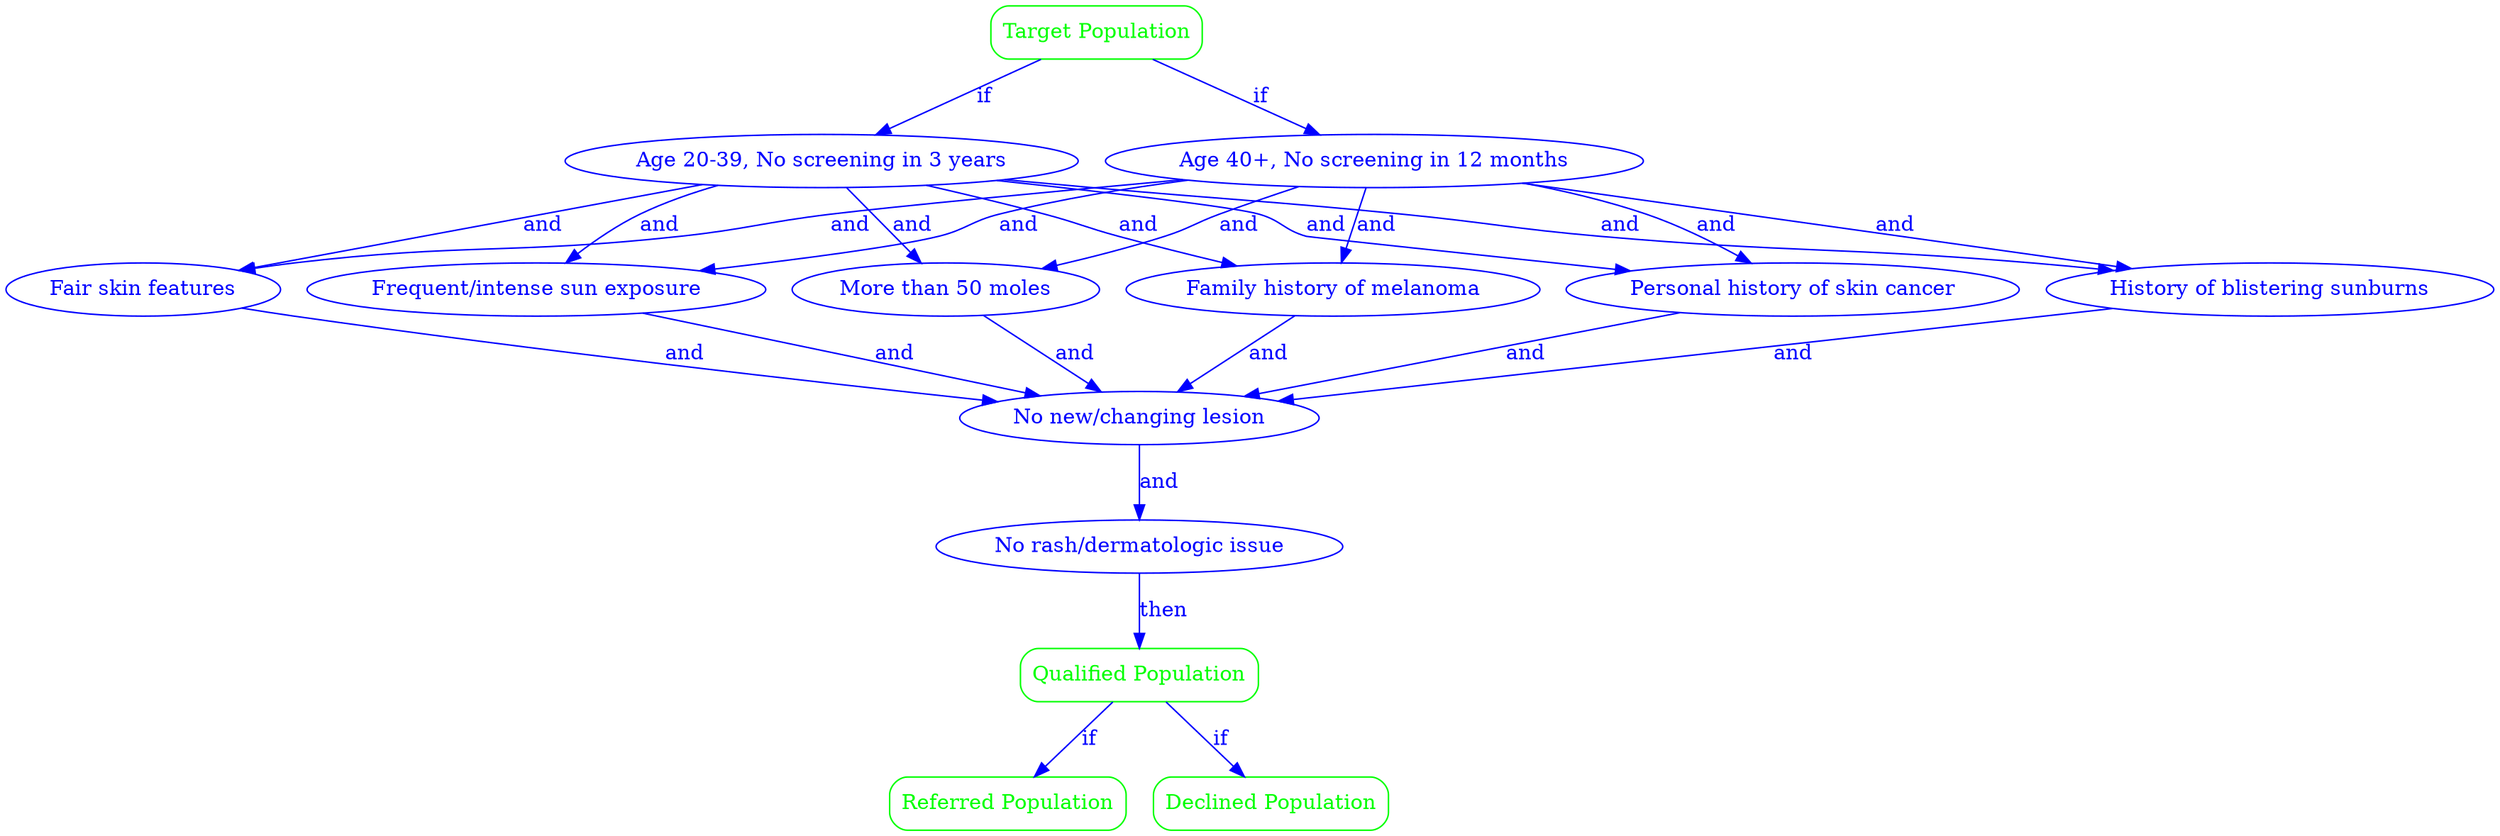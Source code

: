 digraph {
    rankdir=TB;

    // Population nodes
    TP [label="Target Population" shape=box style=rounded color=green fontcolor=green comment="Patients eligible for skin cancer screening based on protocol"];
    QP [label="Qualified Population" shape=box style=rounded color=green fontcolor=green comment="Patients who meet all criteria for skin cancer screening"];
    RP [label="Referred Population" shape=box style=rounded color=green fontcolor=green comment="Patients referred for skin cancer screening"];
    DP [label="Declined Population" shape=box style=rounded color=green fontcolor=green comment="Patients who declined skin cancer screening"];

    // Criterion nodes
    A20_39 [label="Age 20-39, No screening in 3 years" shape=ellipse color=blue fontcolor=blue comment="Ages 20–39: No dermatology visit or skin cancer screening in the past 3 years"];
    A40 [label="Age 40+, No screening in 12 months" shape=ellipse color=blue fontcolor=blue comment="Ages 40 and older: No dermatology visit or skin cancer screening in the past 12 months"];
    FSF [label="Fair skin features" shape=ellipse color=blue fontcolor=blue comment="Fair skin features: red/blond hair, freckles, blue/light-colored eyes"];
    M50 [label="More than 50 moles" shape=ellipse color=blue fontcolor=blue comment="More than 50 moles"];
    FHM [label="Family history of melanoma" shape=ellipse color=blue fontcolor=blue comment="Family history of melanoma"];
    PHC [label="Personal history of skin cancer" shape=ellipse color=blue fontcolor=blue comment="Personal history of basal cell or squamous cell skin cancer"];
    FSE [label="Frequent/intense sun exposure" shape=ellipse color=blue fontcolor=blue comment="Frequent or intense sun exposure"];
    HBS [label="History of blistering sunburns" shape=ellipse color=blue fontcolor=blue comment="History of blistering sunburn(s)"];
    NCL [label="No new/changing lesion" shape=ellipse color=blue fontcolor=blue comment="Not currently presenting with a new or changing skin lesion"];
    NR [label="No rash/dermatologic issue" shape=ellipse color=blue fontcolor=blue comment="Not currently presenting with a rash or other dermatologic issue requiring diagnostic evaluation"];

    // Paths for Age 20-39
    TP -> A20_39 [label="if" color=blue fontcolor=blue];
    A20_39 -> FSF [label="and" color=blue fontcolor=blue];
    A20_39 -> M50 [label="and" color=blue fontcolor=blue];
    A20_39 -> FHM [label="and" color=blue fontcolor=blue];
    A20_39 -> PHC [label="and" color=blue fontcolor=blue];
    A20_39 -> FSE [label="and" color=blue fontcolor=blue];
    A20_39 -> HBS [label="and" color=blue fontcolor=blue];

    // Paths for Age 40+
    TP -> A40 [label="if" color=blue fontcolor=blue];
    A40 -> FSF [label="and" color=blue fontcolor=blue];
    A40 -> M50 [label="and" color=blue fontcolor=blue];
    A40 -> FHM [label="and" color=blue fontcolor=blue];
    A40 -> PHC [label="and" color=blue fontcolor=blue];
    A40 -> FSE [label="and" color=blue fontcolor=blue];
    A40 -> HBS [label="and" color=blue fontcolor=blue];

    // Common paths for both age groups
    FSF -> NCL [label="and" color=blue fontcolor=blue];
    M50 -> NCL [label="and" color=blue fontcolor=blue];
    FHM -> NCL [label="and" color=blue fontcolor=blue];
    PHC -> NCL [label="and" color=blue fontcolor=blue];
    FSE -> NCL [label="and" color=blue fontcolor=blue];
    HBS -> NCL [label="and" color=blue fontcolor=blue];

    NCL -> NR [label="and" color=blue fontcolor=blue];
    NR -> QP [label="then" color=blue fontcolor=blue];

    // Actions
    QP -> RP [label="if" color=blue fontcolor=blue];
    QP -> DP [label="if" color=blue fontcolor=blue];
}